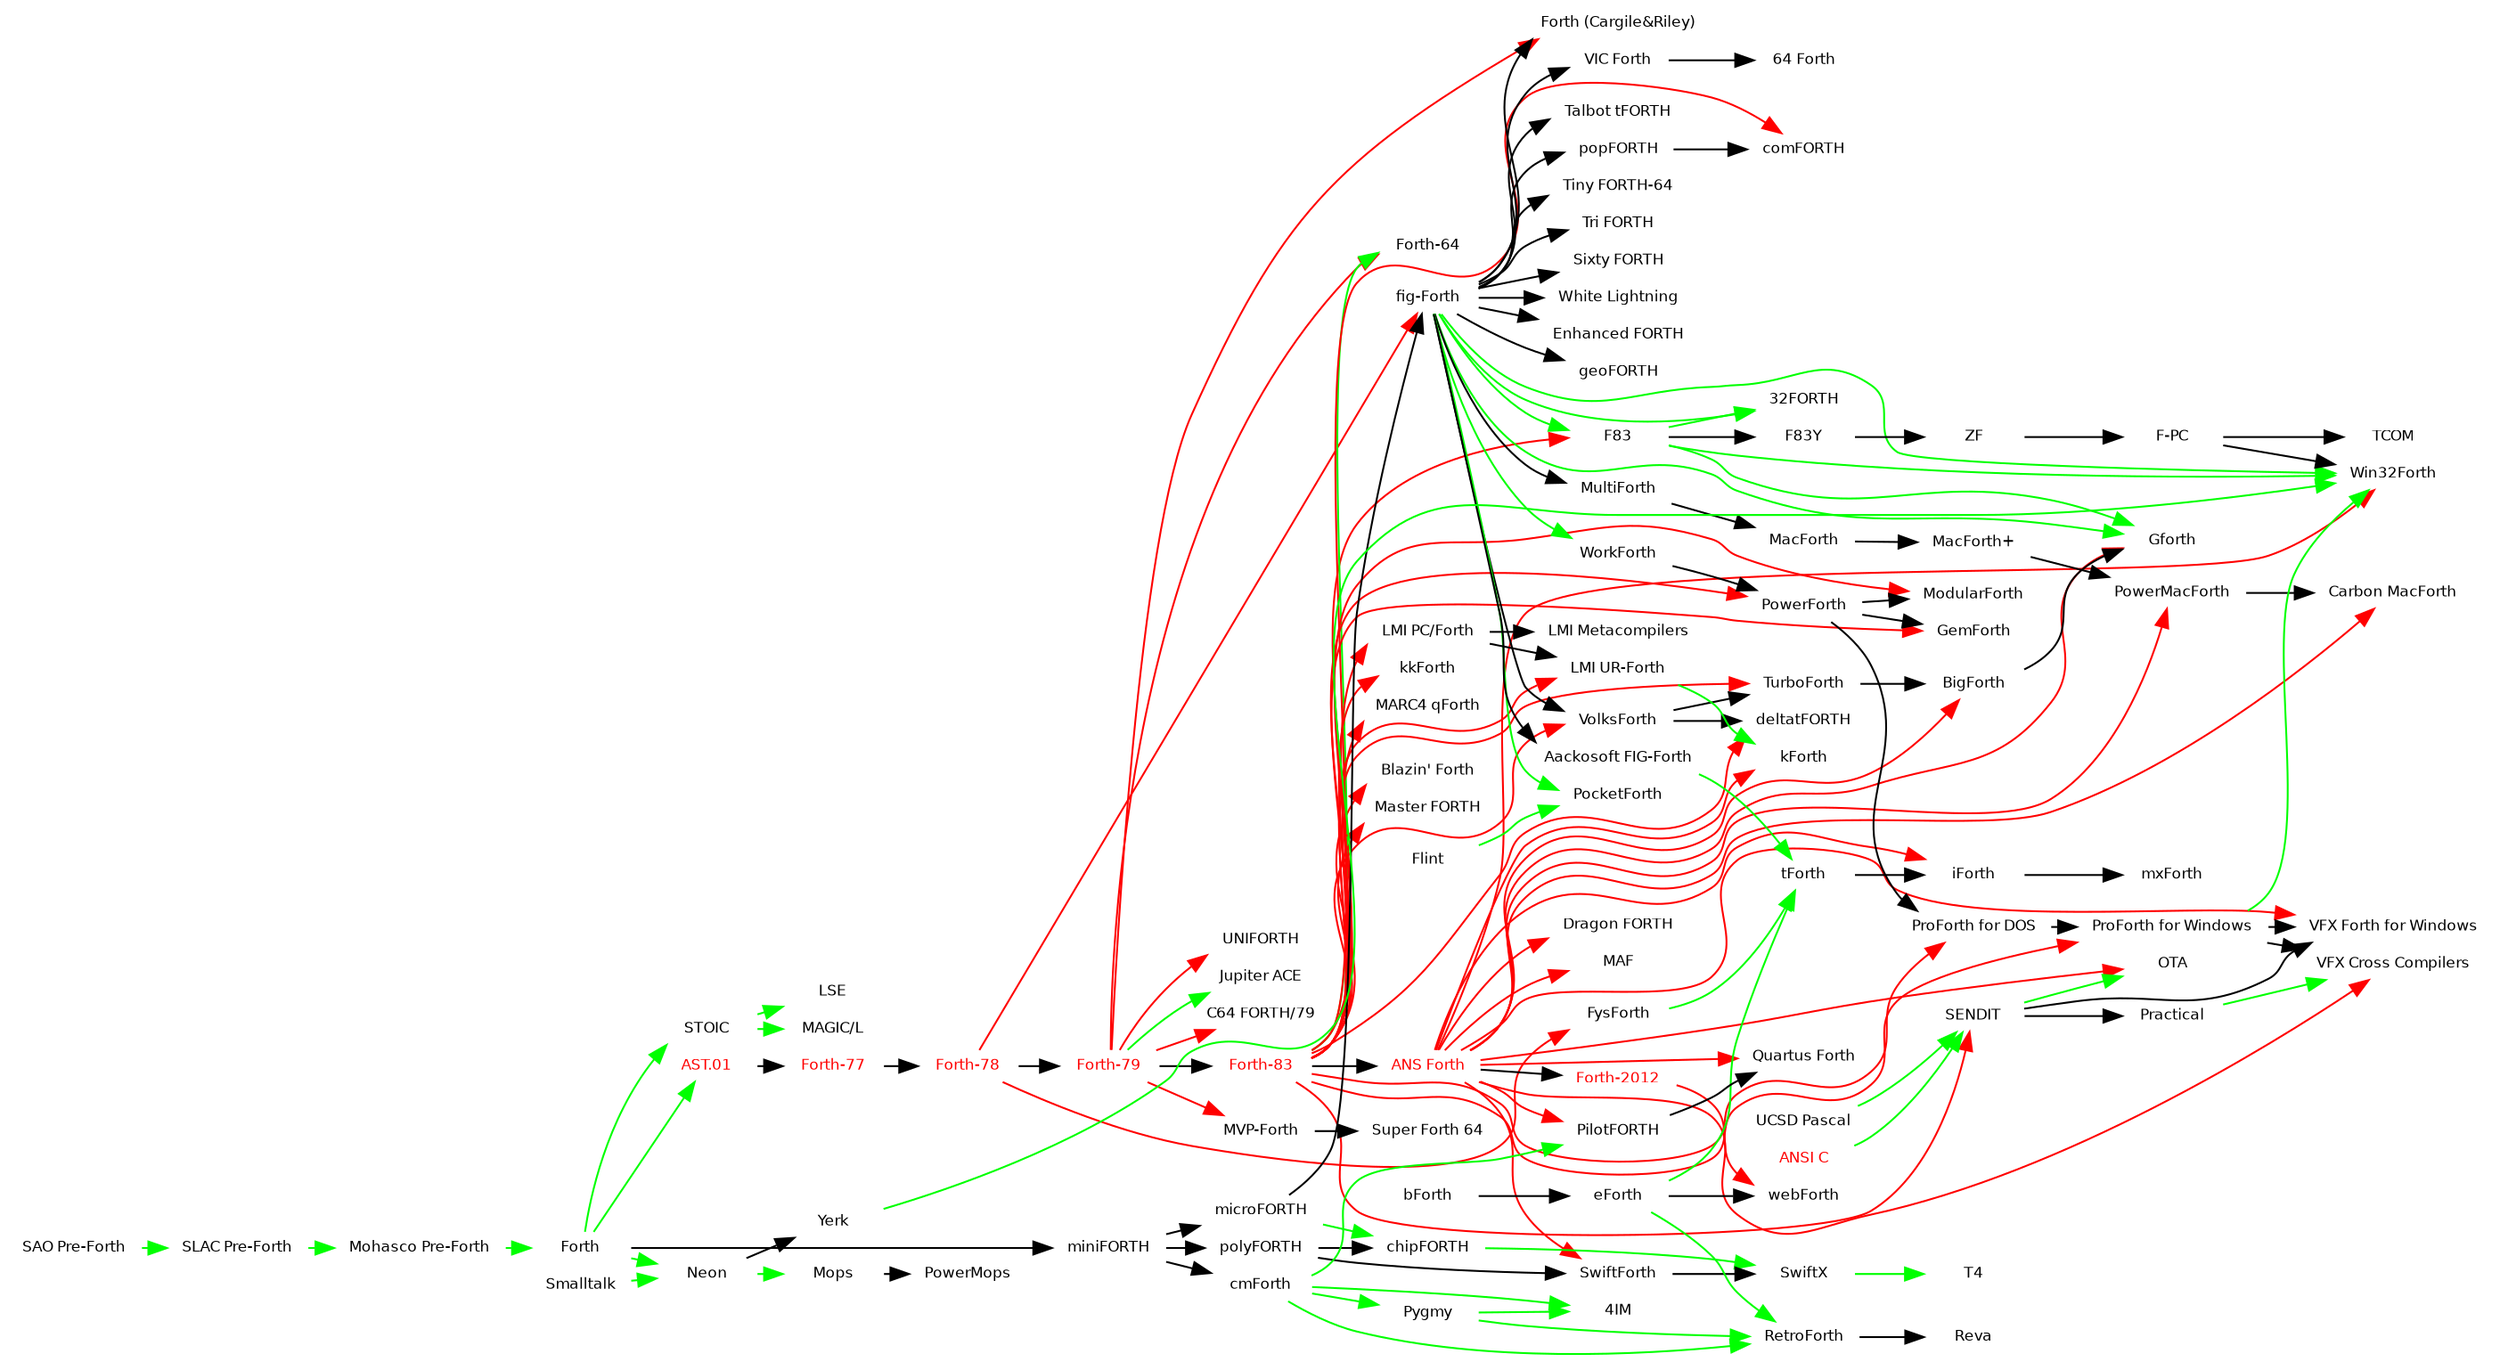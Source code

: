# -*- graphviz-dot -*-
// Entry and exit nodes from/into other languages are doublecircle formatted.
// Dotted lines represent minor changes from one to another (e.g. renaming).
// Dashed lines represent an implementation language relationship.
// Note shapes mean that the language was described in a paper and didn't have a released implementation.
// Component shapes mean that one is a subsystem of the other
// Any changes should render on http://www.webgraphviz.com
// A great lang reference at http://hopl.info/home.prx
// Another at http://www.forth.org
// Seed obtained from Anton Ertl at http://www.complang.tuwien.ac.at/forth/family-tree/

digraph tree { rankdir=LR
	page="12,17"
	overlap=false
	graph [fontsize=8]; edge [fontsize=8]; node [shape=plaintext fontsize=8];
	ranksep = 0.2; nodesep = .04;
	AST01 [label="AST.01" fontname="Helvetica" fontcolor="red" shape=plaintext height=0 pos="700,0" URL="http://stackosaurus.com/misc/Forth_AST.01.pdf" tooltip="Authors: Forth Astronomical Users Group"];
	Forth77 [label="Forth-77" fontname="Helvetica" fontcolor="red" shape=plaintext height=0 pos="700,0" URL="http://www.complang.tuwien.ac.at/forth/forth-77.txt" tooltip="Authors: European FORTH Users Group"];
	AST01  -> Forth77 [weight=100]
	Forth78 [label="Forth-78" fontname="Helvetica" fontcolor="red" shape=plaintext height=0 pos="800,0" URL="http://forth.org/OffeteStore/1003_InsideF83.pdf" tooltip="Authors: Forth Standards Team"];
	Forth77  -> Forth78 [weight=100]
	Forth79 [label="Forth-79" fontname="Helvetica" fontcolor="red" shape=plaintext height=0 pos="900,0" URL="http://www.complang.tuwien.ac.at/forth/standards/Forth-79.pdf" tooltip="Authors: Forth Standards Team"];
	Forth78  -> Forth79 [weight=100]
	Forth83 [label="Forth-83" fontname="Helvetica" fontcolor="red" shape=plaintext height=0 pos="1300,0" URL="http://forth.sourceforge.net/standard/fst83/index.html" tooltip="Authors: Forth Standards Team"];
	Forth79  -> Forth83 [weight=100]
	Forth94 [label="ANS Forth" fontname="Helvetica" fontcolor="red" shape=plaintext height=0 pos="2400,0" URL="http://www.complang.tuwien.ac.at/forth/dpans-html/dpans.htm" tooltip="Authors: X3J14 TC"];
	Forth83  -> Forth94 [weight=100]
	Forth2012 [label="Forth-2012" fontname="Helvetica" fontcolor="red" shape=plaintext height=0 pos="4400,0" URL="http://forth-standard.org" tooltip="Authors: Forth 200x Committee"];
	Forth94  -> Forth2012 [weight=100]
	saoPreForth [label="SAO Pre-Forth" fontname="Helvetica" shape=plaintext height=0 pos="-1200,0" tooltip="SAO Pre-Forth"];
	slacPreForth [label="SLAC Pre-Forth" fontname="Helvetica" shape=plaintext height=0 pos="-900,0" tooltip="SLAC Pre-Forth"];
	saoPreForth  -> slacPreForth [weight=10 color="green"] 
	mohascoPreForth [label="Mohasco Pre-Forth" fontname="Helvetica" shape=plaintext height=0 pos="-200,0" tooltip="Mohasco B5500 Pre-Forth"];
	slacPreForth  -> mohascoPreForth [weight=10 color="green"] 
	Forth [fontname="Helvetica" shape=plaintext height=0 pos="100,0" URL="http://www.forth.com/resources/evolution/evolve_1.html" tooltip="Chuck Moore's Language"];
	mohascoPreForth  -> Forth [weight=10 color="green"] 
	Forth  -> AST01 [weight=10 color="green"] 
	miniFORTH [fontname="Helvetica" shape=plaintext height=0 pos="300,0" URL="http://www.forth.com/resources/evolution/evolve_2.html#2.2" tooltip="Chuck Moore's Language as Forth Inc. product"];
	Forth  -> miniFORTH [weight=100]
	microFORTH [fontname="Helvetica" shape=plaintext height=0 pos="700,0" URL="http://www.forth.com/resources/evolution/evolve_2.html#2.3" tooltip="Author: Dean Sanderson @ Forth, Inc."];
	miniFORTH  -> microFORTH [weight=100]
	figForth [label="fig-Forth" fontname="Helvetica" shape=plaintext height=0 pos="800,0" URL="http://www.eforth.com.tw/academy/library/figforth.htm" tooltip="Authors: Robert Selzer, Bill Ragsdale, and others"];
	microFORTH  -> figForth [weight=100]
	Forth78  -> figForth [weight=1 color="red"]
	F83 [fontname="Helvetica" shape=plaintext height=0 pos="1300,0" URL="http://www.eforth.com.tw/academy/library/insidef83%5Crootsf83.htm" tooltip="Authors: Henry Laxen and Mike Perry"];
	Forth83  -> F83 [weight=1 color="red"]
	figForth  -> F83 [weight=10 color="green"] 
	polyFORTH [fontname="Helvetica" shape=plaintext height=0 pos="1200,0" URL="http://www.forth.com/resources/evolution/evolve_3.html#3.2" tooltip="FORTH, Inc.'s PC offering"];
	miniFORTH  -> polyFORTH [weight=100]
	chipFORTH [fontname="Helvetica" shape=plaintext height=0 pos="1500,0" URL="http://www.computer-solutions.co.uk/chipdev/cf.htm" tooltip="Cross-development environment by Forth, Inc."];
	microFORTH  -> chipFORTH [weight=10 color="green"] 
	polyFORTH  -> chipFORTH [weight=100]
	SwiftForth [fontname="Helvetica" shape=plaintext height=0 pos="2600,0" URL="http://www.forth.com/swiftforth/index.html" tooltip="Native-code, ANS Forth from Forth, Inc."];
	Forth94  -> SwiftForth [weight=1 color="red"]
	polyFORTH  -> SwiftForth [weight=100]
	SwiftX [fontname="Helvetica" shape=plaintext height=0 pos="2700,0" URL="http://www.forth.com/embedded/index.html" tooltip="Native-code, cross-development environment"];
	chipFORTH  -> SwiftX [weight=10 color="green"] 
	SwiftForth  -> SwiftX [weight=100]
	STOIC [fontname="Helvetica" shape=plaintext height=0 pos="500,0" URL="http://hopl.murdoch.edu.au/showlanguage2.prx?exp=2537" tooltip="by Jonathan Sachs for DG Nova"];
	Forth  -> STOIC [weight=10 color="green"] 
	LSE [fontname="Helvetica" shape=plaintext height=0 pos="800,0"];
	STOIC  -> LSE [weight=10 color="green"] 
	magicl [label="MAGIC/L" fontname="Helvetica" shape=plaintext height=0 pos="800,0"];
	STOIC  -> magicl [weight=10 color="green"] 
	MVPForth [label="MVP-Forth" fontname="Helvetica" shape=plaintext height=0 pos="1000,0" URL="http://theforthsource.com/history.html" tooltip="public domain implementation of Forth-79, Roy Martin et al."];
	Forth79  -> MVPForth [weight=1 color="red"]
	vicforth [label="VIC Forth" fontname="Helvetica" shape=plaintext height=0 pos="1200,0" URL="http://ftp.funet.fi/pub/cbm/vic20/programming/VIC-Forth/index.html" tooltip="by Tom Zimmer"];
	figForth  -> vicforth [weight=100]
	hes64forth [label="64 Forth" fontname="Helvetica" shape=plaintext height=0 pos="1300,0" URL="ftp://ftp.forth.org/pub/Forth/Compilers/native/misc/commodore64/    " tooltip="by Tom Zimmer"];
	vicforth  -> hes64forth [weight=100]
	c64forth79 [label="C64 FORTH/79" fontname="Helvetica" shape=plaintext height=0 pos="1300,0"];
	Forth79  -> c64forth79 [weight=1 color="red"]
	blazinforth [label="Blazin' Forth" fontname="Helvetica" shape=plaintext height=0 pos="1500,0" URL="ftp://ftp.forth.org/pub/Forth/Compilers/native/misc/commodore64/" tooltip="(C) Scott Ballantyne    "];
	Forth83  -> blazinforth [weight=1 color="red"]
	forthcargile [label="Forth (Cargile&Riley)" fontname="Helvetica" shape=plaintext height=0 pos="1200,0"];
	figForth  -> forthcargile [weight=100]
	Forth79  -> forthcargile [weight=1 color="red"]
	superforth64 [label="Super Forth 64" fontname="Helvetica" shape=plaintext height=0 pos="1300,0"];
	MVPForth  -> superforth64 [weight=100]
	tinyforth64 [label="Tiny FORTH-64" fontname="Helvetica" shape=plaintext height=0 pos="1300,0"];
	figForth  -> tinyforth64 [weight=100]
	triforth [label="Tri FORTH" fontname="Helvetica" shape=plaintext height=0 pos="1300,0"];
	figForth  -> triforth [weight=100]
	UNIFORTH [fontname="Helvetica" shape=plaintext height=0 pos="1400,0"];
	Forth79  -> UNIFORTH [weight=1 color="red"]
	sixtyforth [label="Sixty FORTH" fontname="Helvetica" shape=plaintext height=0 pos="1400,0"];
	figForth  -> sixtyforth [weight=100]
	whitelightning [label="White Lightning" fontname="Helvetica" shape=plaintext height=0 pos="1400,0"];
	figForth  -> whitelightning [weight=100]
	forth64 [label="Forth-64" fontname="Helvetica" shape=plaintext height=0 pos="1500,0"];
	Forth79  -> forth64 [weight=1 color="red"]
	Forth83  -> forth64 [weight=10 color="green"] 
	masterforth [label="Master FORTH" fontname="Helvetica" shape=plaintext height=0 pos="1600,0"];
	Forth83  -> masterforth [weight=1 color="red"]
	enhancedforth [label="Enhanced FORTH" fontname="Helvetica" shape=plaintext height=0 pos="1600,0"];
	figForth  -> enhancedforth [weight=100]
	geoFORTH [fontname="Helvetica" shape=plaintext height=0 pos="1900,0" URL="ftp://ftp.forth.org/pub/Forth/Compilers/native/misc/commodore64/    "];
	figForth  -> geoFORTH [weight=100]
	cmForth [fontname="Helvetica" shape=plaintext height=0 pos="1400,0"];
	miniFORTH  -> cmForth [weight=100]
	Pygmy [fontname="Helvetica" shape=plaintext height=0 pos="2200,0" URL="http://www.eskimo.com/~pygmy/forth.html" tooltip="by Frank Sergeant"];
	cmForth  -> Pygmy [weight=10 color="green"] 
	fourIM [label="4IM" fontname="Helvetica" shape=plaintext height=0 pos="3200,0" URL="http://membres.lycos.fr/astrobe    "];
	Pygmy  -> fourIM [weight=10 color="green"] 
	cmForth  -> fourIM [weight=10 color="green"] 
	VolksForth [fontname="Helvetica" shape=plaintext height=0 pos="1500,0" URL="http://www.forth-ev.de/filemgmt/singlefile.php?lid=17" tooltip="for MSDOS, 6502, Z80, Atari ST by Forth Gesellschaft"];
	figForth  -> VolksForth [weight=100]
	Forth83  -> VolksForth [weight=1 color="red"]
	deltatFORTH [fontname="Helvetica" shape=plaintext height=0 pos="1600,0"];
	VolksForth  -> deltatFORTH [weight=100]
	Forth83  -> deltatFORTH [weight=1 color="red"]
	TurboForth [fontname="Helvetica" shape=plaintext height=0 pos="1800,0"];
	Forth83  -> TurboForth [weight=1 color="red"]
	VolksForth  -> TurboForth [weight=100]
	BigForth [fontname="Helvetica" shape=plaintext height=0 pos="2000,0" URL="http://www.jwdt.com/~paysan/bigforth.html" tooltip="Free, native code, by Bernd Paysan    "];
	Forth94  -> BigForth [weight=1 color="red"]
	TurboForth  -> BigForth [weight=100]
	Gforth [fontname="Helvetica" shape=plaintext height=0 pos="2600,0" URL="http://gforth.org" tooltip="Free, portable and fast"];
	Forth94  -> Gforth [weight=1 color="red"]
	BigForth  -> Gforth [weight=100]
	figForth  -> Gforth [weight=10 color="green"] 
	F83  -> Gforth [weight=10 color="green"] 
	lmi_pcf [label="LMI PC/Forth" fontname="Helvetica" shape=plaintext height=0 pos="1400,0" URL="DOS Forth by Ray Duncan"];
	Forth83  -> lmi_pcf [weight=1 color="red"]
	urforth [label="LMI UR-Forth" fontname="Helvetica" shape=plaintext height=0 pos="1600,0"];
	Forth83  -> urforth [weight=1 color="red"]
	lmi_pcf  -> urforth [weight=100]
	lmi_meta [label="LMI Metacompilers" fontname="Helvetica" shape=plaintext height=0 pos="1500,0"];
	lmi_pcf  -> lmi_meta [weight=100]
	kForth [fontname="Helvetica" shape=plaintext height=0 pos="2500,0" URL="http://ccreweb.org/software/kforth/kforth.html" tooltip="Free, by Krishna Myneni"];
	Forth94  -> kForth [weight=1 color="red"]
	urforth  -> kForth [weight=10 color="green"] 
	MultiForth [fontname="Helvetica" shape=plaintext height=0 pos="1000,0" URL="http://www.forth.com/resources/evolution/evolve_3.html#3.2" tooltip="for 68000 from Don Colburn"];
	figForth  -> MultiForth [weight=100]
	MacForth [fontname="Helvetica" shape=plaintext height=0 pos="1400,0" URL="http://www.macforth.com/" tooltip="Creative Solutions (Don Colburn)"];
	MultiForth  -> MacForth [weight=100]
	MacForthplus [label="MacForth+" fontname="Helvetica" shape=plaintext height=0 pos="1700,0" URL="http://www.macforth.com/" tooltip="Creative Solutions (Don Colburn)"];
	MacForth  -> MacForthplus [weight=100]
	PowerMacForth [fontname="Helvetica" shape=plaintext height=0 pos="2500,0" URL="http://www.macforth.com/" tooltip="Creative Solutions/Forth, Inc./Megawolf"];
	MacForthplus  -> PowerMacForth [weight=100]
	Forth94  -> PowerMacForth [weight=1 color="red"]
	CarbonMacForth [label="Carbon MacForth" fontname="Helvetica" shape=plaintext height=0 pos="3000,0" URL="http://www.macforth.com/" tooltip="Megawolf, MacOS X support"];
	PowerMacForth  -> CarbonMacForth [weight=100]
	Forth94  -> CarbonMacForth [weight=1 color="red"]
	Neon [fontname="Helvetica" shape=plaintext height=0 pos="1500,0" URL="http://foldoc.doc.ic.ac.uk/foldoc/foldoc.cgi?Neon" tooltip="by Charles Duff"];
	Smalltalk [fontname="Helvetica" shape=plaintext height=0 pos="1000,0"];
	Forth  -> Neon [weight=10 color="green"] 
	Smalltalk  -> Neon [weight=10 color="green"] 
	Yerk [fontname="Helvetica" shape=plaintext height=0 pos="2000,0"];
	Neon  -> Yerk [weight=100]
	Mops [fontname="Helvetica" shape=plaintext height=0 pos="2000,0" URL="http://www.powermops.org/" tooltip="by Mike Hore"];
	Neon  -> Mops [weight=10 color="green"] 
	PowerMops [fontname="Helvetica" shape=plaintext height=0 pos="2600,0" URL="http://www.powermops.org/" tooltip="by Mike Hore"];
	Mops  -> PowerMops [weight=100]
	Flint [fontname="Helvetica" shape=plaintext height=0 pos="1900,0"];
	PocketForth [fontname="Helvetica" shape=plaintext height=0 pos="2300,0"];
	Flint  -> PocketForth [weight=10 color="green"] 
	figForth  -> PocketForth [weight=10 color="green"] 
	F83Y [fontname="Helvetica" shape=plaintext height=0 pos="1400,0"];
	F83  -> F83Y [weight=100]
	ZF [fontname="Helvetica" shape=plaintext height=0 pos="1500,0" tooltip="(aka DF) by Tom Zimmer"];
	F83Y  -> ZF [weight=100]
	FPC [label="F-PC" fontname="Helvetica" shape=plaintext height=0 pos="1800,0" URL="http://www.eforth.com.tw/academy/library/f-pctech.htm" tooltip="by Tom Zimmer"];
	ZF  -> FPC [weight=100]
	TCOM [fontname="Helvetica" shape=plaintext height=0 pos="2000,0"];
	FPC  -> TCOM [weight=100]
	Win32Forth [fontname="Helvetica" shape=plaintext height=0 pos="2400,0" URL="http://win32forth.sourceforge.net/" tooltip="public domain, by Andrew McKewan and Tom Zimmer"];
	Forth94  -> Win32Forth [weight=1 color="red"]
	FPC  -> Win32Forth [weight=100]
	F83  -> Win32Forth [weight=10 color="green"] 
	Yerk  -> Win32Forth [weight=10 color="green"] 
	figForth  -> Win32Forth [weight=10 color="green"] 
	WorkForth [fontname="Helvetica" shape=plaintext height=0 pos="1300,0"];
	figForth  -> WorkForth [weight=10 color="green"] 
	PowerForth [fontname="Helvetica" shape=plaintext height=0 pos="1500,0" URL="http://www.mpeltd.demon.co.uk/forthsta.htm" tooltip="by MPE"];
	Forth83  -> PowerForth [weight=1 color="red"]
	WorkForth  -> PowerForth [weight=100]
	ModularForth [fontname="Helvetica" shape=plaintext height=0 pos="1700,0" URL="http://www.mpeltd.demon.co.uk/forthsta.htm" tooltip="by MPE"];
	Forth83  -> ModularForth [weight=1 color="red"]
	PowerForth  -> ModularForth [weight=100]
	GemForth [fontname="Helvetica" shape=plaintext height=0 pos="1800,0"];
	Forth83  -> GemForth [weight=1 color="red"]
	PowerForth  -> GemForth [weight=100]
	PFD [label="ProForth for DOS" fontname="Helvetica" shape=plaintext height=0 pos="1800,0" URL="http://www.mpeltd.demon.co.uk/pfd.htm" tooltip="32-bit by MPE"];
	Forth83  -> PFD [weight=1 color="red"]
	PowerForth  -> PFD [weight=100]
	PFW [label="ProForth for Windows" fontname="Helvetica" shape=plaintext height=0 pos="2100,0" URL="http://www.mpeltd.demon.co.uk/pfw2.htm" tooltip="by MPE"];
	Forth83  -> PFW [weight=1 color="red"]
	PFD  -> PFW [weight=100]
	PFW  -> Win32Forth [weight=10 color="green"] 
	Pcode [label="UCSD Pascal" fontname="Helvetica" shape=plaintext height=0 pos="800,0"];
	AnsiC [label="ANSI C" fontname="Helvetica" fontcolor="red" shape=plaintext height=0 pos="2000,0"];
	SENDIT [fontname="Helvetica" shape=plaintext height=0 pos="2300,0"];
	AnsiC  -> SENDIT [weight=10 color="green"] 
	Pcode  -> SENDIT [weight=10 color="green"] 
	Forth83  -> SENDIT [weight=1 color="red"]
	OTA [fontname="Helvetica" shape=plaintext height=0 pos="2600,0"];
	Forth94  -> OTA [weight=1 color="red"]
	SENDIT  -> OTA [weight=10 color="green"] 
	Practical [fontname="Helvetica" shape=plaintext height=0 pos="2700,0"];
	SENDIT  -> Practical [weight=100]
	VFXW [label="VFX Forth for Windows" fontname="Helvetica" shape=plaintext height=0 pos="2800,0" URL="http://www.mpeltd.demon.co.uk/pfwvfx.htm" tooltip="sophisticated native-code compiler by MPE"];
	Forth94  -> VFXW [weight=1 color="red"]
	PFW  -> VFXW [weight=100]
	SENDIT  -> VFXW [weight=100]
	XVFX [label="VFX Cross Compilers" fontname="Helvetica" shape=plaintext height=0 pos="2800,0" URL="http://www.mpeltd.demon.co.uk/forth6.htm" tooltip="Cross-development environment by MPE"];
	Forth94  -> XVFX [weight=1 color="red"]
	Practical  -> XVFX [weight=10 color="green"] 
	PFW  -> XVFX [weight=100]
	bForth [fontname="Helvetica" shape=plaintext height=0 pos="2000,0" tooltip="Author: Bill Muench"];
	eForth [fontname="Helvetica" shape=plaintext height=0 pos="2100,0" URL="http://forth.org/library/eforth_SOC/eforth_SOC_source/eForth1/" tooltip="Author: C. H. Ting (Bill Muench for the more complete, less popular version)"];
	bForth  -> eForth [weight=100]
	RetroForth [fontname="Helvetica" shape=plaintext height=0 pos="2800,0" URL="http://www.retroforth.org/ " tooltip="public domain, by Tom Novelli"];
	cmForth  -> RetroForth [weight=10 color="green"] 
	eForth  -> RetroForth [weight=10 color="green"] 
	Pygmy  -> RetroForth [weight=10 color="green"] 
	PilotFORTH [fontname="Helvetica" shape=plaintext height=0 pos="2700,0" tooltip="for PalmOS by Neal Bridges, Quartus Handheld Software"];
	cmForth  -> PilotFORTH [weight=10 color="green"] 
	Forth94  -> PilotFORTH [weight=1 color="red"]
	QuartusForth [label="Quartus Forth" fontname="Helvetica" shape=plaintext height=0 pos="2800,0" URL="http://www.quartus.net/products/forth" tooltip="for PalmOS by Neal Bridges, Quartus Handheld Software"];
	PilotFORTH  -> QuartusForth [weight=100]
	Forth94  -> QuartusForth [weight=1 color="red"]
	Reva [fontname="Helvetica" shape=plaintext height=0 pos="3500,0" URL="http://ronware.org/reva/" tooltip="small, cross-platform (x86 Linux and Windows) by Ron Aaron"];
	RetroForth  -> Reva [weight=100]
	T4 [fontname="Helvetica" shape=plaintext height=0 pos="3500,0" tooltip="by Jörg Völker presented at Forth-Tagung 2006"];
	SwiftX  -> T4 [weight=10 color="green"] 
	popFORTH [fontname="Helvetica" shape=plaintext height=0 pos="1200,0"];
	figForth  -> popFORTH [weight=100]
	comFORTH [fontname="Helvetica" shape=plaintext height=0 pos="1600,0" tooltip="by Egmont Woitzel (FORTecH)"];
	popFORTH  -> comFORTH [weight=100]
	Forth83  -> comFORTH [weight=1 color="red"]
	kkForth [fontname="Helvetica" shape=plaintext height=0 pos="2100,0"];
	Forth83  -> kkForth [weight=1 color="red"]
	Marc4qForth [label="MARC4 qForth" fontname="Helvetica" shape=plaintext height=0 pos="2400,0" tooltip="on Telefunken TEMIC MARC4 (a very successful 4-bit Forth chip)"];
	Forth83  -> Marc4qForth [weight=1 color="red"]
	TalbotForth [label="Talbot tFORTH" fontname="Helvetica" shape=plaintext height=0 pos="1200,0" tooltip="by Talbot Microsystems, CA for 6809 and 6800"];
	figForth  -> TalbotForth [weight=100]
	DragonForth [label="Dragon FORTH" fontname="Helvetica" shape=plaintext height=0 pos="3100,0" URL="http://sourceforge.net/projects/dragonforth/" tooltip="for PalmOS by Dimitry Yakimov?"];
	Forth94  -> DragonForth [weight=1 color="red"]
	_32FORTH [label="32FORTH" fontname="Helvetica" shape=plaintext height=0 pos="1800,0"];
	figForth  -> _32FORTH [weight=10 color="green"] 
	F83  -> _32FORTH [weight=10 color="green"] 
	MAF [fontname="Helvetica" shape=plaintext height=0 pos="2600,0" URL="ftp://ftp.taygeta.com/pub/Forth/Applications/ANS/maf1v02.zip" tooltip="Minimal ANS Forth by Chris Jakeman written in Forth"];
	Forth94  -> MAF [weight=1 color="red"]
	aackosoft_fig [label="Aackosoft FIG-Forth" fontname="Helvetica" shape=plaintext height=0 pos="1200,0" URL="http://tzxvault.retrogames.com/f.htm" tooltip="for the Sinclair ZX-81"];
	figForth  -> aackosoft_fig [weight=100]
	FysForth [fontname="Helvetica" shape=plaintext height=0 pos="1300,0"];
	Forth78  -> FysForth [weight=1 color="red"]
	tForth [fontname="Helvetica" shape=plaintext height=0 pos="2200,0" URL="http://home.iae.nl/users/mhx/t4artic.html" tooltip="for the Transputer by the Dutch Forth Workshop"];
	aackosoft_fig  -> tForth [weight=10 color="green"] 
	FysForth  -> tForth [weight=10 color="green"] 
	eForth  -> tForth [weight=10 color="green"] 
	iForth [fontname="Helvetica" shape=plaintext height=0 pos="2500,0" URL="http://users.bart.nl/users/mhx/i4faq.html" tooltip="Featureful optimizing Forth for IA-32, various OSs"];
	Forth94  -> iForth [weight=1 color="red"]
	tForth  -> iForth [weight=100]
	mxForth [fontname="Helvetica" shape=plaintext height=0 pos="2700,0" URL="http://home.vianetworks.nl/users/mhx/mxforth.html" tooltip="Optimizing Forth for IA-32 by Marcel Hendrix"];
	iForth  -> mxForth [weight=100]
	jupiter_ace [label="Jupiter ACE" fontname="Helvetica" shape=plaintext height=0 pos="1200,0" URL="http://www.jupiter-ace.co.uk" tooltip="Home computer with Forth in ROM"];
	Forth79  -> jupiter_ace [weight=10 color="green"] 
	webForth [fontname="Helvetica" shape=plaintext height=0 pos="5000,0" URL="https://github.com/mitra42/webForth" tooltip="Author: Mitra Ardron"];
	eForth  -> webForth [weight=100]
	Forth2012  -> webForth [weight=1 color="red"]
}

